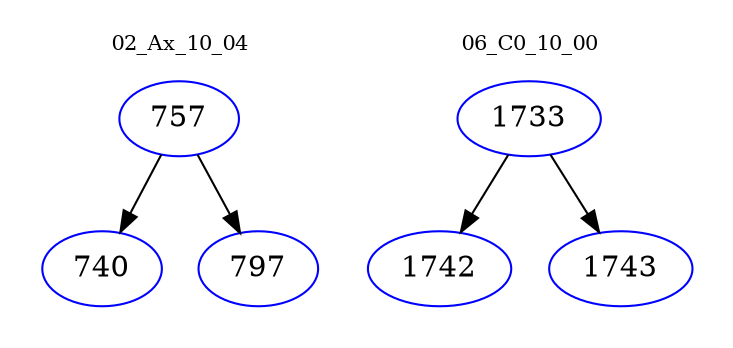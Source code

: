 digraph{
subgraph cluster_0 {
color = white
label = "02_Ax_10_04";
fontsize=10;
T0_757 [label="757", color="blue"]
T0_757 -> T0_740 [color="black"]
T0_740 [label="740", color="blue"]
T0_757 -> T0_797 [color="black"]
T0_797 [label="797", color="blue"]
}
subgraph cluster_1 {
color = white
label = "06_C0_10_00";
fontsize=10;
T1_1733 [label="1733", color="blue"]
T1_1733 -> T1_1742 [color="black"]
T1_1742 [label="1742", color="blue"]
T1_1733 -> T1_1743 [color="black"]
T1_1743 [label="1743", color="blue"]
}
}

